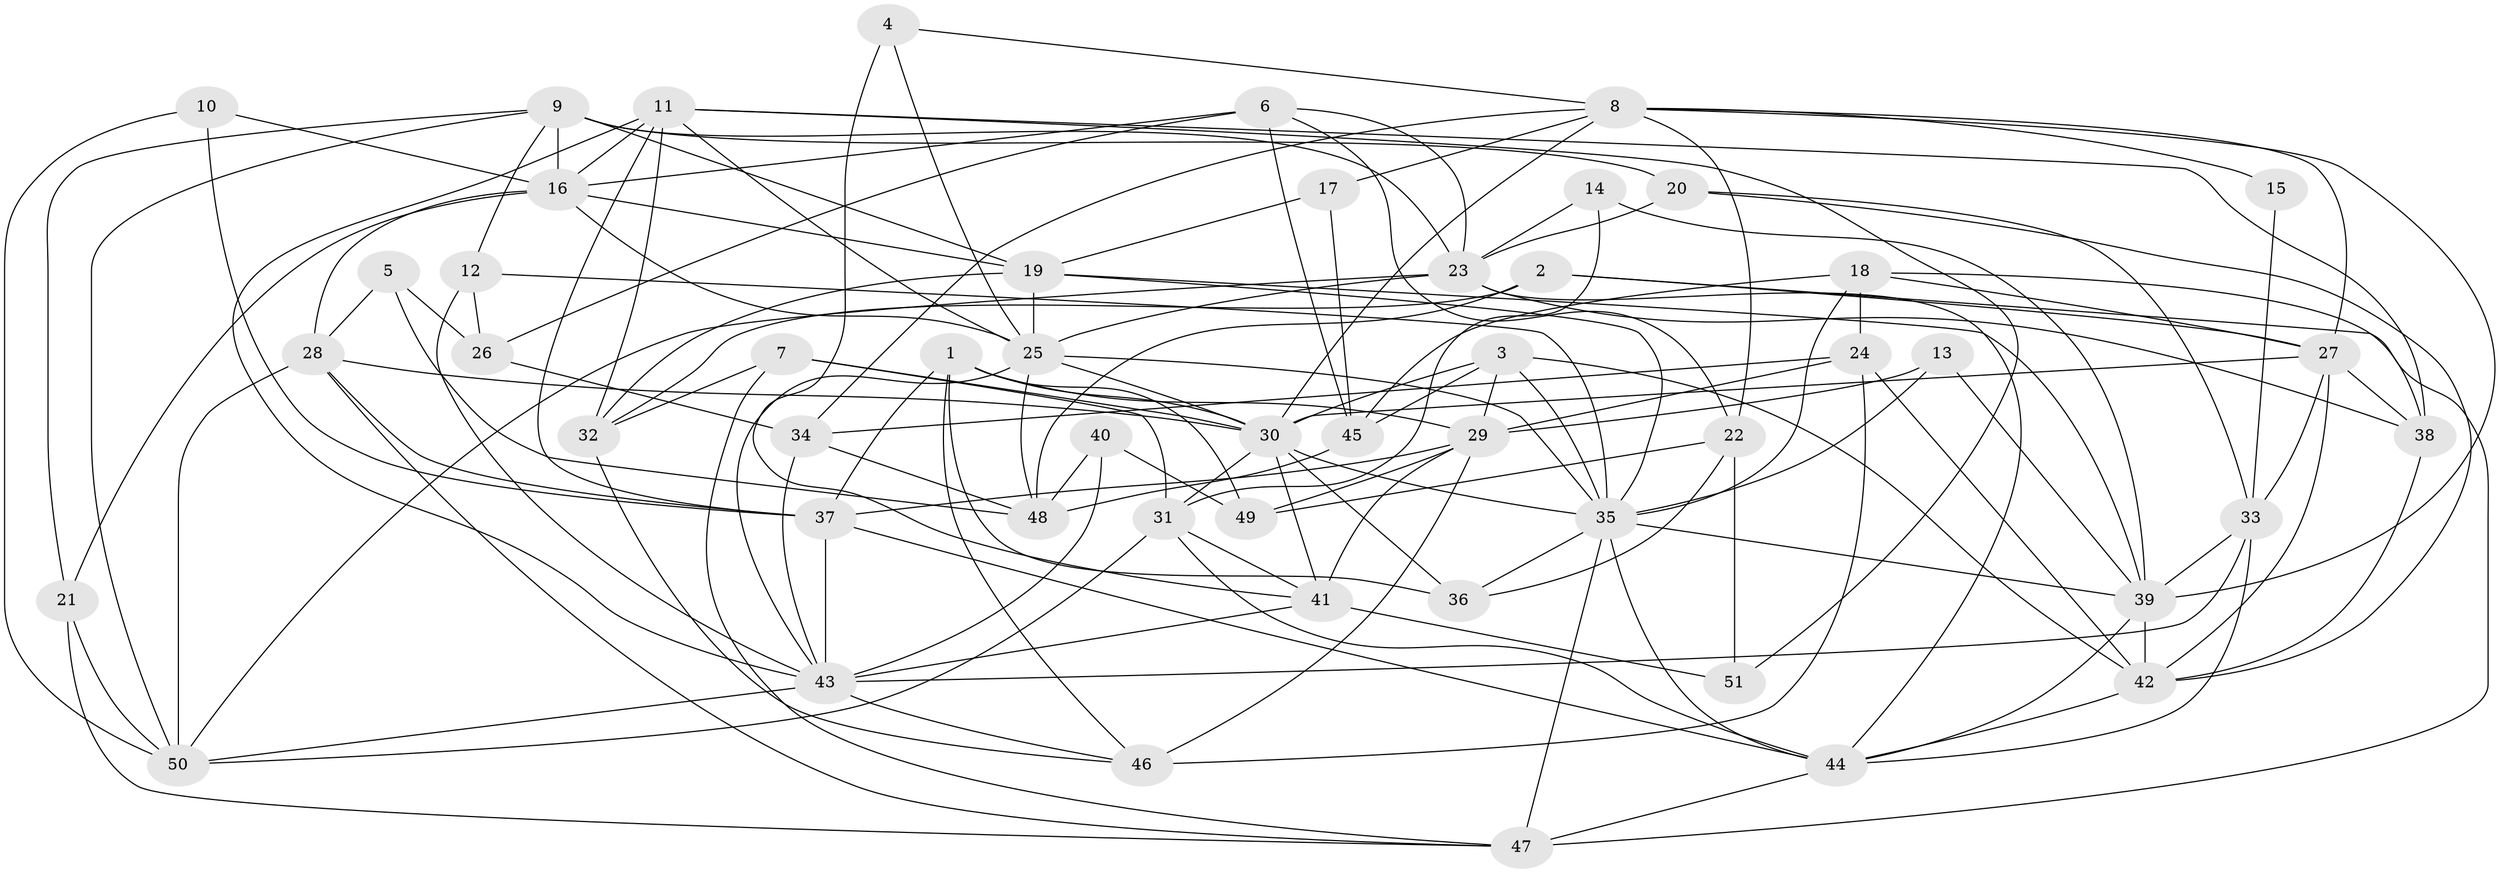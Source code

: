 // original degree distribution, {4: 0.37623762376237624, 3: 0.31683168316831684, 5: 0.09900990099009901, 6: 0.09900990099009901, 9: 0.009900990099009901, 2: 0.06930693069306931, 8: 0.019801980198019802, 7: 0.009900990099009901}
// Generated by graph-tools (version 1.1) at 2025/26/03/09/25 03:26:14]
// undirected, 51 vertices, 144 edges
graph export_dot {
graph [start="1"]
  node [color=gray90,style=filled];
  1;
  2;
  3;
  4;
  5;
  6;
  7;
  8;
  9;
  10;
  11;
  12;
  13;
  14;
  15;
  16;
  17;
  18;
  19;
  20;
  21;
  22;
  23;
  24;
  25;
  26;
  27;
  28;
  29;
  30;
  31;
  32;
  33;
  34;
  35;
  36;
  37;
  38;
  39;
  40;
  41;
  42;
  43;
  44;
  45;
  46;
  47;
  48;
  49;
  50;
  51;
  1 -- 29 [weight=1.0];
  1 -- 30 [weight=1.0];
  1 -- 36 [weight=1.0];
  1 -- 37 [weight=1.0];
  1 -- 46 [weight=1.0];
  1 -- 49 [weight=1.0];
  2 -- 27 [weight=1.0];
  2 -- 32 [weight=1.0];
  2 -- 47 [weight=1.0];
  2 -- 48 [weight=1.0];
  3 -- 29 [weight=1.0];
  3 -- 30 [weight=1.0];
  3 -- 35 [weight=1.0];
  3 -- 42 [weight=1.0];
  3 -- 45 [weight=1.0];
  4 -- 8 [weight=1.0];
  4 -- 25 [weight=1.0];
  4 -- 41 [weight=1.0];
  5 -- 26 [weight=1.0];
  5 -- 28 [weight=1.0];
  5 -- 48 [weight=1.0];
  6 -- 16 [weight=1.0];
  6 -- 22 [weight=1.0];
  6 -- 23 [weight=1.0];
  6 -- 26 [weight=1.0];
  6 -- 45 [weight=2.0];
  7 -- 30 [weight=1.0];
  7 -- 31 [weight=1.0];
  7 -- 32 [weight=1.0];
  7 -- 47 [weight=1.0];
  8 -- 15 [weight=1.0];
  8 -- 17 [weight=1.0];
  8 -- 22 [weight=1.0];
  8 -- 27 [weight=1.0];
  8 -- 30 [weight=1.0];
  8 -- 34 [weight=1.0];
  8 -- 39 [weight=1.0];
  9 -- 12 [weight=1.0];
  9 -- 16 [weight=1.0];
  9 -- 19 [weight=1.0];
  9 -- 20 [weight=1.0];
  9 -- 21 [weight=1.0];
  9 -- 23 [weight=1.0];
  9 -- 50 [weight=1.0];
  10 -- 16 [weight=1.0];
  10 -- 37 [weight=1.0];
  10 -- 50 [weight=1.0];
  11 -- 16 [weight=1.0];
  11 -- 25 [weight=1.0];
  11 -- 32 [weight=1.0];
  11 -- 37 [weight=1.0];
  11 -- 38 [weight=1.0];
  11 -- 43 [weight=1.0];
  11 -- 51 [weight=1.0];
  12 -- 26 [weight=1.0];
  12 -- 35 [weight=1.0];
  12 -- 43 [weight=1.0];
  13 -- 29 [weight=1.0];
  13 -- 35 [weight=1.0];
  13 -- 39 [weight=1.0];
  14 -- 23 [weight=1.0];
  14 -- 31 [weight=1.0];
  14 -- 39 [weight=1.0];
  15 -- 33 [weight=1.0];
  16 -- 19 [weight=1.0];
  16 -- 21 [weight=1.0];
  16 -- 25 [weight=1.0];
  16 -- 28 [weight=1.0];
  17 -- 19 [weight=1.0];
  17 -- 45 [weight=1.0];
  18 -- 24 [weight=1.0];
  18 -- 27 [weight=1.0];
  18 -- 35 [weight=1.0];
  18 -- 38 [weight=1.0];
  18 -- 45 [weight=1.0];
  19 -- 25 [weight=1.0];
  19 -- 32 [weight=1.0];
  19 -- 35 [weight=1.0];
  19 -- 39 [weight=1.0];
  20 -- 23 [weight=2.0];
  20 -- 33 [weight=1.0];
  20 -- 42 [weight=1.0];
  21 -- 47 [weight=1.0];
  21 -- 50 [weight=1.0];
  22 -- 36 [weight=1.0];
  22 -- 49 [weight=1.0];
  22 -- 51 [weight=1.0];
  23 -- 25 [weight=1.0];
  23 -- 38 [weight=1.0];
  23 -- 44 [weight=1.0];
  23 -- 50 [weight=1.0];
  24 -- 29 [weight=1.0];
  24 -- 34 [weight=1.0];
  24 -- 42 [weight=1.0];
  24 -- 46 [weight=1.0];
  25 -- 30 [weight=1.0];
  25 -- 35 [weight=1.0];
  25 -- 43 [weight=1.0];
  25 -- 48 [weight=1.0];
  26 -- 34 [weight=1.0];
  27 -- 30 [weight=1.0];
  27 -- 33 [weight=1.0];
  27 -- 38 [weight=1.0];
  27 -- 42 [weight=1.0];
  28 -- 30 [weight=1.0];
  28 -- 37 [weight=1.0];
  28 -- 47 [weight=1.0];
  28 -- 50 [weight=1.0];
  29 -- 37 [weight=1.0];
  29 -- 41 [weight=1.0];
  29 -- 46 [weight=2.0];
  29 -- 49 [weight=1.0];
  30 -- 31 [weight=1.0];
  30 -- 35 [weight=1.0];
  30 -- 36 [weight=1.0];
  30 -- 41 [weight=1.0];
  31 -- 41 [weight=1.0];
  31 -- 44 [weight=1.0];
  31 -- 50 [weight=1.0];
  32 -- 46 [weight=1.0];
  33 -- 39 [weight=1.0];
  33 -- 43 [weight=1.0];
  33 -- 44 [weight=1.0];
  34 -- 43 [weight=1.0];
  34 -- 48 [weight=1.0];
  35 -- 36 [weight=1.0];
  35 -- 39 [weight=1.0];
  35 -- 44 [weight=1.0];
  35 -- 47 [weight=2.0];
  37 -- 43 [weight=1.0];
  37 -- 44 [weight=1.0];
  38 -- 42 [weight=1.0];
  39 -- 42 [weight=1.0];
  39 -- 44 [weight=1.0];
  40 -- 43 [weight=1.0];
  40 -- 48 [weight=1.0];
  40 -- 49 [weight=1.0];
  41 -- 43 [weight=2.0];
  41 -- 51 [weight=1.0];
  42 -- 44 [weight=1.0];
  43 -- 46 [weight=1.0];
  43 -- 50 [weight=1.0];
  44 -- 47 [weight=1.0];
  45 -- 48 [weight=1.0];
}
